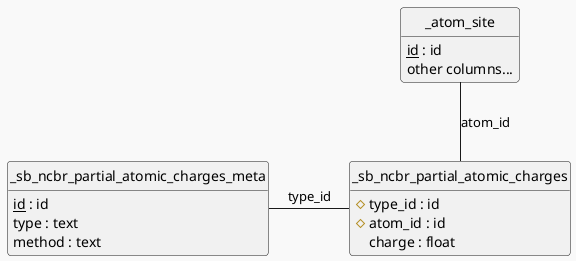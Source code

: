 @startuml mmcif_erd

hide circle
!theme mars

!define TABLE(name,desc) class name as "desc" << (T,#FFAAAA) >>
!define PRIMARY_KEY(field) <u>field</u>
!define FOREIGN_KEY(field) #field
hide methods
hide stereotypes

TABLE(_sb_ncbr_partial_atomic_charges_meta,"_sb_ncbr_partial_atomic_charges_meta") {
  PRIMARY_KEY(id) : id
  type : text
  method : text
}

TABLE(_atom_site,"_atom_site") {
  PRIMARY_KEY(id) : id
  other columns...
}

TABLE(_sb_ncbr_partial_atomic_charges,"_sb_ncbr_partial_atomic_charges") {
  FOREIGN_KEY(type_id) : id
  FOREIGN_KEY(atom_id) : id
  charge : float
}

_sb_ncbr_partial_atomic_charges_meta -ri- _sb_ncbr_partial_atomic_charges : type_id
_atom_site -- _sb_ncbr_partial_atomic_charges : atom_id

@enduml
